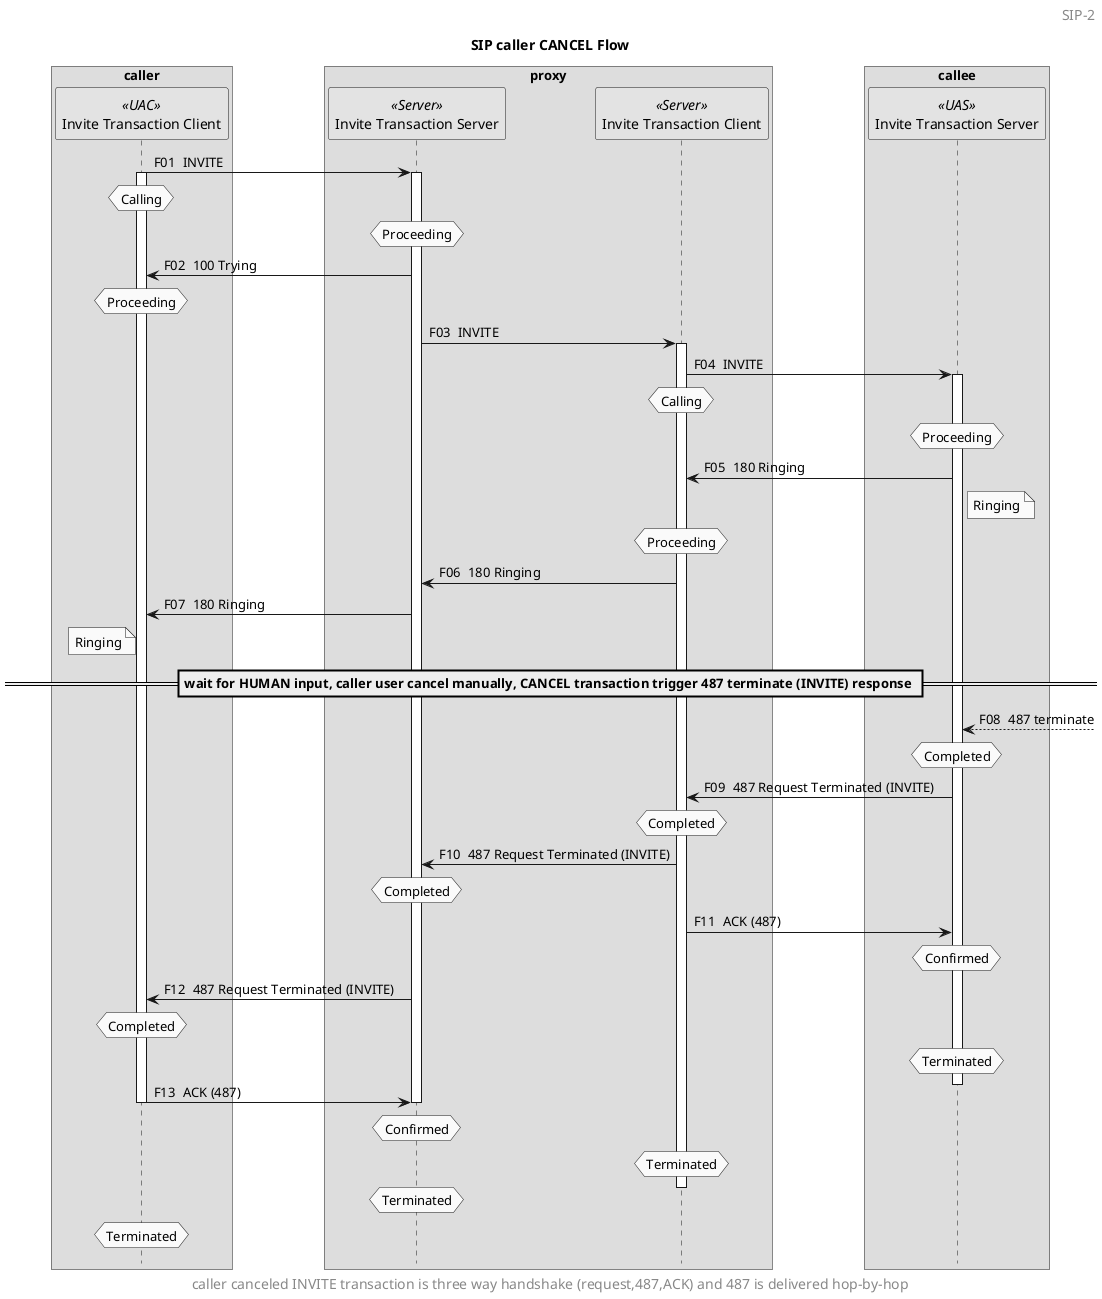 @startuml
title SIP caller CANCEL Flow
!pragma teoz true
skinparam monochrome true
autonumber "F00 "
hide footbox
skinparam BoxPadding 40

skinparam headerFontSize 14
'skinparam headerFontColor red
header SIP-2

box "caller"
participant "Invite Transaction Client" as UAC_ITC << UAC >>
end box

box "proxy"
participant "Invite Transaction Server" as Proxy_ITS << Server >>
participant "Invite Transaction Client" as Proxy_ITC << Server >>
end box

box "callee"
participant "Invite Transaction Server" as UAS_ITS << UAS >>
end box

'hnote over UAC_ITC: None
UAC_ITC -> Proxy_ITS: INVITE
activate UAC_ITC
hnote over UAC_ITC: Calling
activate Proxy_ITS
hnote over Proxy_ITS: Proceeding
UAC_ITC <- Proxy_ITS: 100 Trying
hnote over UAC_ITC: Proceeding
'hnote over Proxy_ITC: None
Proxy_ITS -> Proxy_ITC: INVITE
activate Proxy_ITC
Proxy_ITC -> UAS_ITS: INVITE
hnote over Proxy_ITC: Calling
activate UAS_ITS
hnote over UAS_ITS: Proceeding
Proxy_ITC <- UAS_ITS: 180 Ringing
note right of UAS_ITS: Ringing
hnote over Proxy_ITC: Proceeding
Proxy_ITS <- Proxy_ITC: 180 Ringing
UAC_ITC <- Proxy_ITS: 180 Ringing
note left of UAC_ITC: Ringing
== wait for HUMAN input, caller user cancel manually, CANCEL transaction trigger 487 terminate (INVITE) response ==

UAS_ITS <--] : 487 terminate
hnote over UAS_ITS: Completed
Proxy_ITC <- UAS_ITS: 487 Request Terminated (INVITE)
hnote over Proxy_ITC: Completed
Proxy_ITS <- Proxy_ITC: 487 Request Terminated (INVITE)
hnote over Proxy_ITS: Completed
Proxy_ITC -> UAS_ITS: ACK (487)
hnote over UAS_ITS: Confirmed
UAC_ITC <- Proxy_ITS: 487 Request Terminated (INVITE)
hnote over UAC_ITC: Completed
'UAS_ITS -> UAS_ITS: timer I fired (5s)
hnote over UAS_ITS: Terminated
deactivate UAS_ITS
UAC_ITC -> Proxy_ITS: ACK (487)
hnote over Proxy_ITS: Confirmed
'Proxy_ITC -> Proxy_ITC: timer D fired (32s)
hnote over Proxy_ITC: Terminated
deactivate Proxy_ITC
'Proxy_ITS -> Proxy_ITS: timer I fired (5s)
hnote over Proxy_ITS: Terminated
deactivate Proxy_ITS
'UAC_ITC -> UAC_ITC: timer D fired (32s)
hnote over UAC_ITC: Terminated
deactivate UAC_ITC

skinparam footerFontSize 14
'skinparam footerFontColor red
footer caller canceled INVITE transaction is three way handshake (request,487,ACK) and 487 is delivered hop-by-hop

@enduml